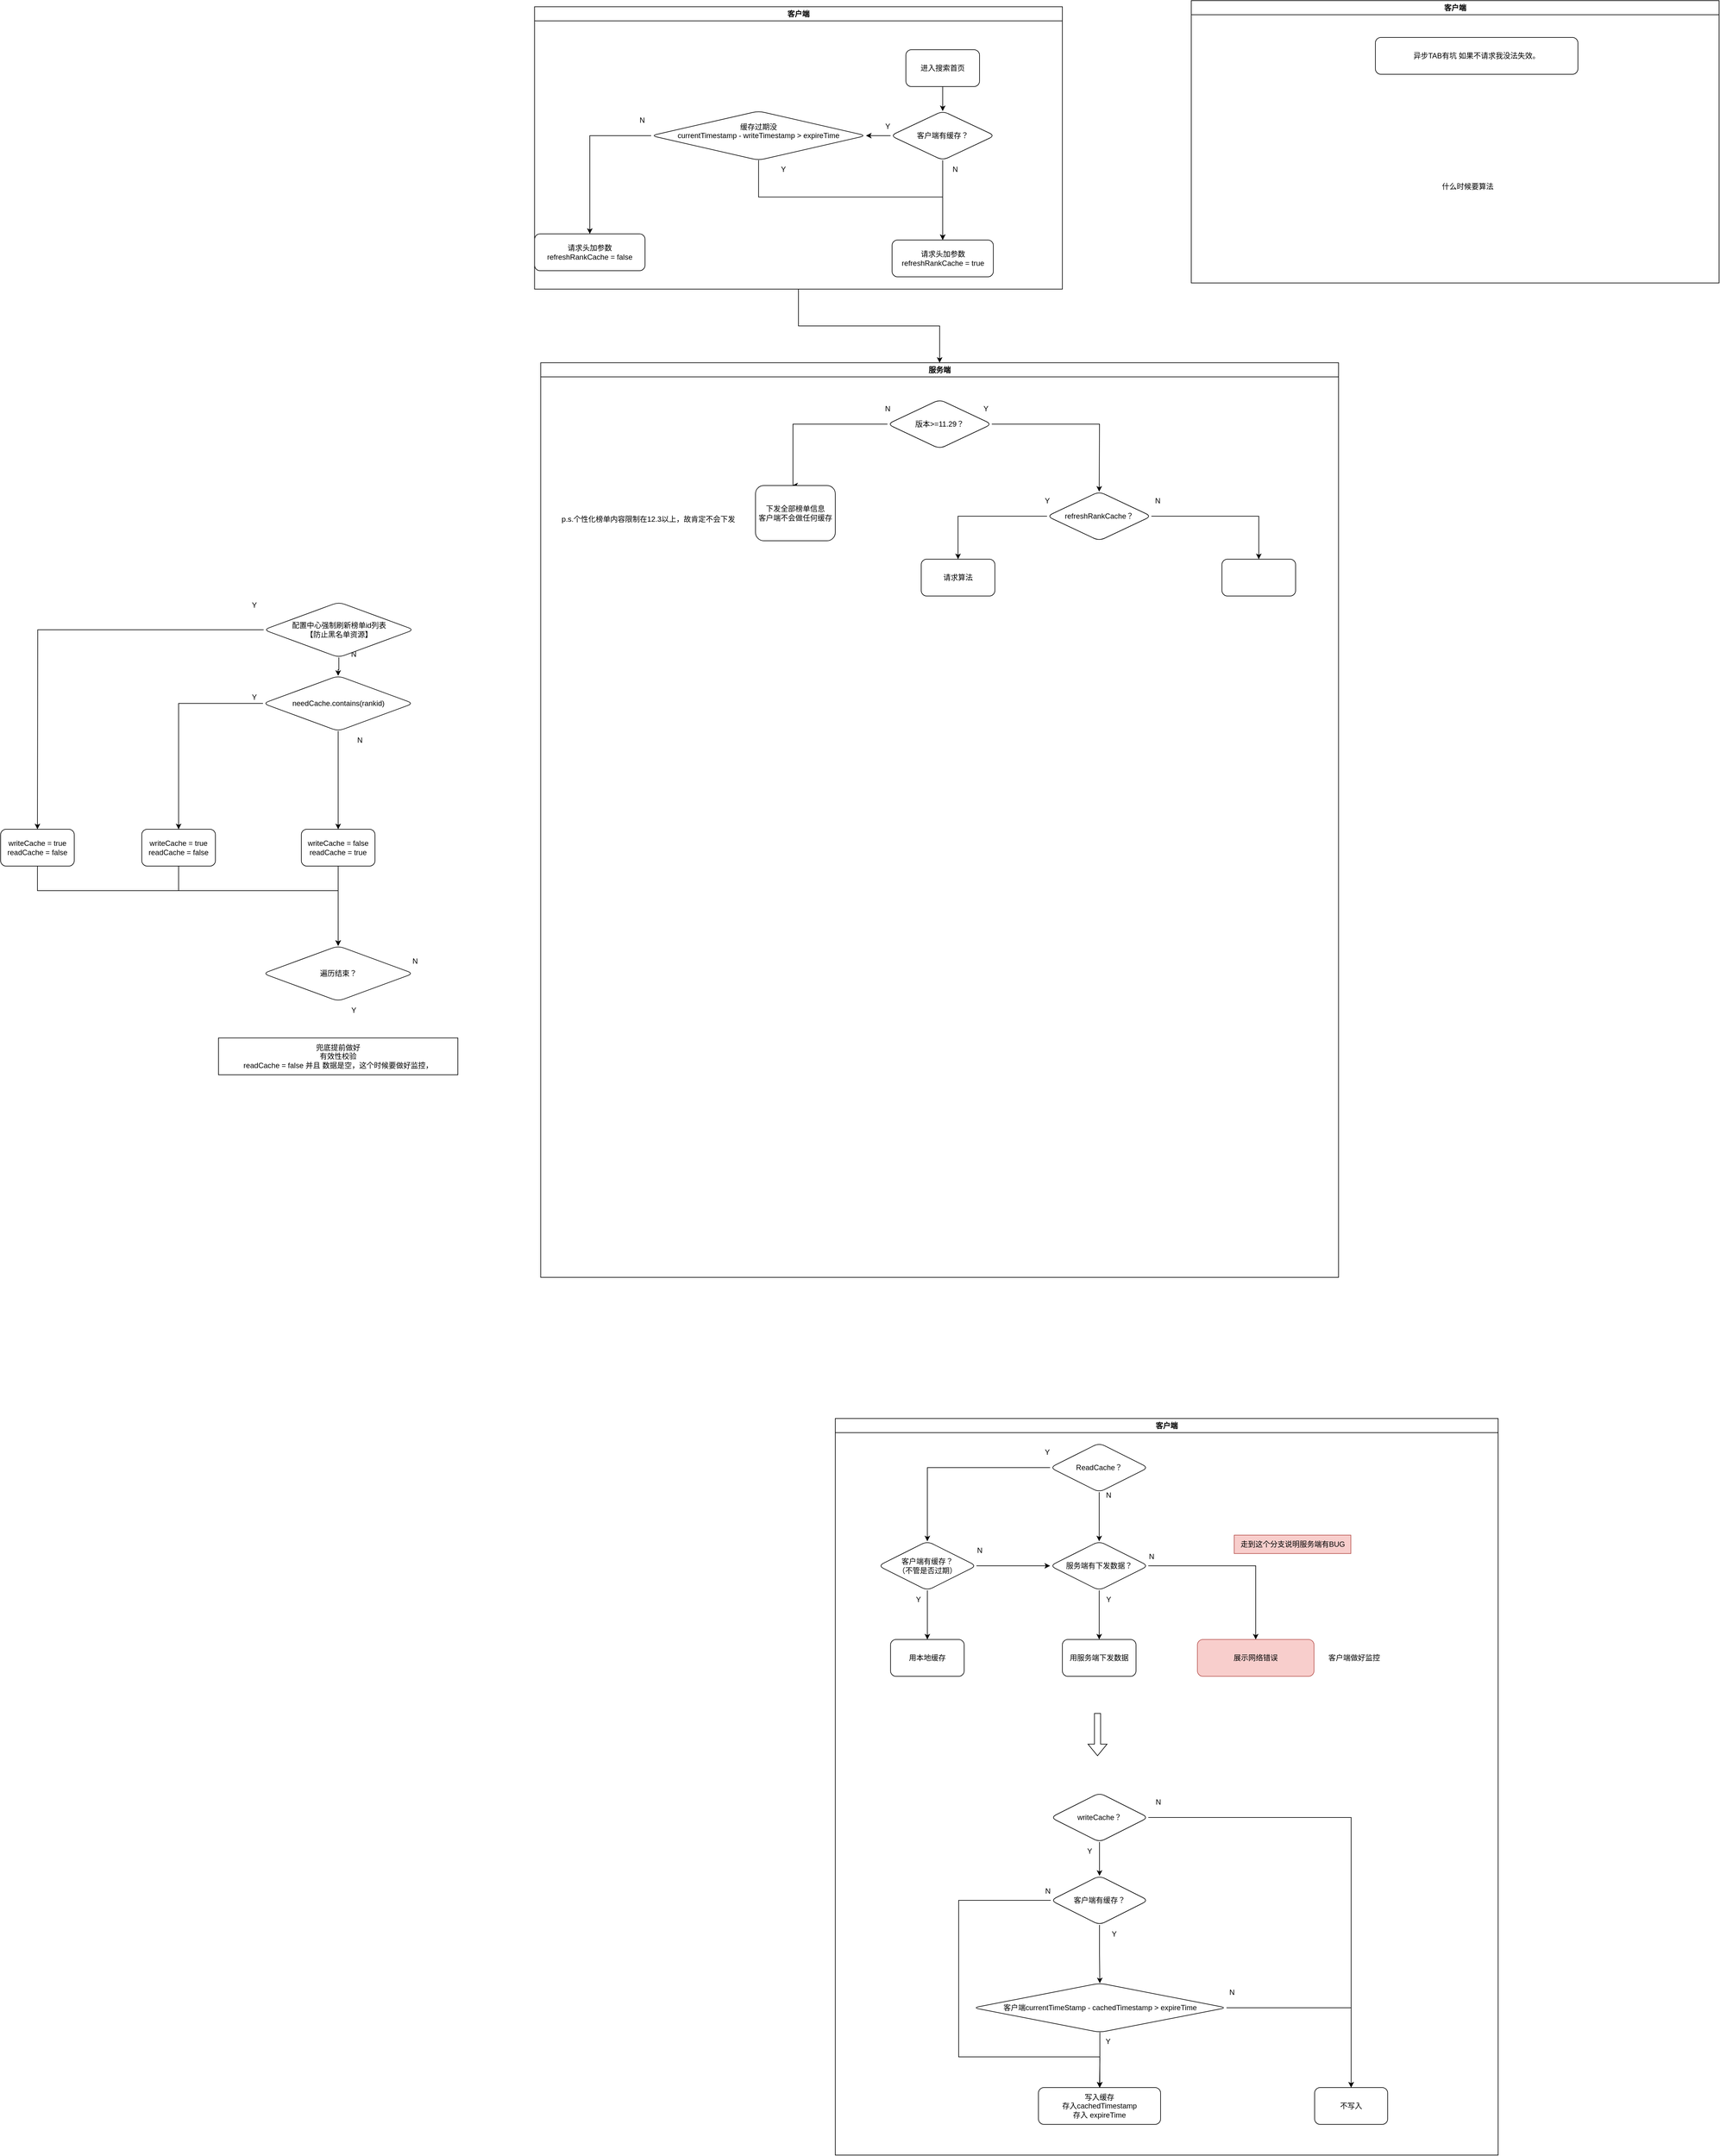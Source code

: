 <mxfile version="26.0.16">
  <diagram name="第 1 页" id="NQEf47WvhXZKwdAwDiqe">
    <mxGraphModel dx="2564" dy="1646" grid="1" gridSize="10" guides="1" tooltips="1" connect="1" arrows="1" fold="1" page="1" pageScale="1" pageWidth="827" pageHeight="1169" math="0" shadow="0">
      <root>
        <mxCell id="0" />
        <mxCell id="1" parent="0" />
        <mxCell id="9Gnq12phPFpCPruZLT1S-5" value="" style="edgeStyle=orthogonalEdgeStyle;rounded=0;orthogonalLoop=1;jettySize=auto;html=1;" edge="1" parent="1" source="9Gnq12phPFpCPruZLT1S-2" target="9Gnq12phPFpCPruZLT1S-4">
          <mxGeometry relative="1" as="geometry" />
        </mxCell>
        <mxCell id="9Gnq12phPFpCPruZLT1S-2" value="进入搜索首页" style="rounded=1;whiteSpace=wrap;html=1;" vertex="1" parent="1">
          <mxGeometry x="285" y="-70" width="120" height="60" as="geometry" />
        </mxCell>
        <mxCell id="9Gnq12phPFpCPruZLT1S-165" value="" style="edgeStyle=orthogonalEdgeStyle;rounded=0;orthogonalLoop=1;jettySize=auto;html=1;" edge="1" parent="1" source="9Gnq12phPFpCPruZLT1S-4" target="9Gnq12phPFpCPruZLT1S-164">
          <mxGeometry relative="1" as="geometry" />
        </mxCell>
        <mxCell id="9Gnq12phPFpCPruZLT1S-168" value="" style="edgeStyle=orthogonalEdgeStyle;rounded=0;orthogonalLoop=1;jettySize=auto;html=1;" edge="1" parent="1" source="9Gnq12phPFpCPruZLT1S-4" target="9Gnq12phPFpCPruZLT1S-167">
          <mxGeometry relative="1" as="geometry" />
        </mxCell>
        <mxCell id="9Gnq12phPFpCPruZLT1S-4" value="客户端有缓存？" style="rhombus;whiteSpace=wrap;html=1;rounded=1;" vertex="1" parent="1">
          <mxGeometry x="260" y="30" width="170" height="80" as="geometry" />
        </mxCell>
        <mxCell id="9Gnq12phPFpCPruZLT1S-25" style="edgeStyle=orthogonalEdgeStyle;rounded=0;orthogonalLoop=1;jettySize=auto;html=1;" edge="1" parent="1" source="9Gnq12phPFpCPruZLT1S-21">
          <mxGeometry relative="1" as="geometry">
            <mxPoint x="100" y="640" as="targetPoint" />
            <Array as="points">
              <mxPoint x="101" y="540" />
            </Array>
          </mxGeometry>
        </mxCell>
        <mxCell id="9Gnq12phPFpCPruZLT1S-26" style="edgeStyle=orthogonalEdgeStyle;rounded=0;orthogonalLoop=1;jettySize=auto;html=1;" edge="1" parent="1" source="9Gnq12phPFpCPruZLT1S-21">
          <mxGeometry relative="1" as="geometry">
            <mxPoint x="600" y="650" as="targetPoint" />
          </mxGeometry>
        </mxCell>
        <mxCell id="9Gnq12phPFpCPruZLT1S-21" value="版本&amp;gt;=11.29？" style="rhombus;whiteSpace=wrap;html=1;rounded=1;" vertex="1" parent="1">
          <mxGeometry x="255" y="500" width="170" height="80" as="geometry" />
        </mxCell>
        <mxCell id="9Gnq12phPFpCPruZLT1S-27" value="N" style="text;html=1;align=center;verticalAlign=middle;resizable=0;points=[];autosize=1;strokeColor=none;fillColor=none;" vertex="1" parent="1">
          <mxGeometry x="240" y="500" width="30" height="30" as="geometry" />
        </mxCell>
        <mxCell id="9Gnq12phPFpCPruZLT1S-28" value="Y" style="text;html=1;align=center;verticalAlign=middle;resizable=0;points=[];autosize=1;strokeColor=none;fillColor=none;" vertex="1" parent="1">
          <mxGeometry x="400" y="500" width="30" height="30" as="geometry" />
        </mxCell>
        <mxCell id="9Gnq12phPFpCPruZLT1S-29" value="下发全部榜单信息&lt;br&gt;客户端不会做任何缓存" style="whiteSpace=wrap;html=1;rounded=1;" vertex="1" parent="1">
          <mxGeometry x="40" y="640" width="130" height="90" as="geometry" />
        </mxCell>
        <mxCell id="9Gnq12phPFpCPruZLT1S-41" value="p.s.个性化榜单内容限制在12.3以上，故肯定不会下发" style="text;html=1;align=center;verticalAlign=middle;resizable=0;points=[];autosize=1;strokeColor=none;fillColor=none;" vertex="1" parent="1">
          <mxGeometry x="-290" y="680" width="310" height="30" as="geometry" />
        </mxCell>
        <mxCell id="9Gnq12phPFpCPruZLT1S-66" value="" style="edgeStyle=orthogonalEdgeStyle;rounded=0;orthogonalLoop=1;jettySize=auto;html=1;entryX=0.5;entryY=0;entryDx=0;entryDy=0;" edge="1" parent="1" source="9Gnq12phPFpCPruZLT1S-61" target="9Gnq12phPFpCPruZLT1S-103">
          <mxGeometry relative="1" as="geometry">
            <mxPoint x="600" y="2350" as="targetPoint" />
          </mxGeometry>
        </mxCell>
        <mxCell id="9Gnq12phPFpCPruZLT1S-104" style="edgeStyle=orthogonalEdgeStyle;rounded=0;orthogonalLoop=1;jettySize=auto;html=1;entryX=0.5;entryY=0;entryDx=0;entryDy=0;" edge="1" parent="1" source="9Gnq12phPFpCPruZLT1S-61" target="9Gnq12phPFpCPruZLT1S-94">
          <mxGeometry relative="1" as="geometry" />
        </mxCell>
        <mxCell id="9Gnq12phPFpCPruZLT1S-61" value="ReadCache？" style="rhombus;whiteSpace=wrap;html=1;rounded=1;" vertex="1" parent="1">
          <mxGeometry x="520" y="2200" width="160" height="80" as="geometry" />
        </mxCell>
        <mxCell id="9Gnq12phPFpCPruZLT1S-67" value="Y" style="text;html=1;align=center;verticalAlign=middle;resizable=0;points=[];autosize=1;strokeColor=none;fillColor=none;" vertex="1" parent="1">
          <mxGeometry x="500" y="2200" width="30" height="30" as="geometry" />
        </mxCell>
        <mxCell id="9Gnq12phPFpCPruZLT1S-68" value="N" style="text;html=1;align=center;verticalAlign=middle;resizable=0;points=[];autosize=1;strokeColor=none;fillColor=none;" vertex="1" parent="1">
          <mxGeometry x="600" y="2270" width="30" height="30" as="geometry" />
        </mxCell>
        <mxCell id="9Gnq12phPFpCPruZLT1S-96" style="edgeStyle=orthogonalEdgeStyle;rounded=0;orthogonalLoop=1;jettySize=auto;html=1;entryX=0;entryY=0.5;entryDx=0;entryDy=0;" edge="1" parent="1" source="9Gnq12phPFpCPruZLT1S-94" target="9Gnq12phPFpCPruZLT1S-103">
          <mxGeometry relative="1" as="geometry">
            <mxPoint x="540" y="2380" as="targetPoint" />
            <Array as="points" />
          </mxGeometry>
        </mxCell>
        <mxCell id="9Gnq12phPFpCPruZLT1S-100" style="edgeStyle=orthogonalEdgeStyle;rounded=0;orthogonalLoop=1;jettySize=auto;html=1;entryX=0.5;entryY=0;entryDx=0;entryDy=0;" edge="1" parent="1" source="9Gnq12phPFpCPruZLT1S-94" target="9Gnq12phPFpCPruZLT1S-97">
          <mxGeometry relative="1" as="geometry" />
        </mxCell>
        <mxCell id="9Gnq12phPFpCPruZLT1S-94" value="客户端有缓存？&lt;br&gt;（不管是否过期）" style="rhombus;whiteSpace=wrap;html=1;rounded=1;" vertex="1" parent="1">
          <mxGeometry x="240" y="2360" width="160" height="80" as="geometry" />
        </mxCell>
        <mxCell id="9Gnq12phPFpCPruZLT1S-97" value="用本地缓存" style="whiteSpace=wrap;html=1;rounded=1;" vertex="1" parent="1">
          <mxGeometry x="260" y="2520" width="120" height="60" as="geometry" />
        </mxCell>
        <mxCell id="9Gnq12phPFpCPruZLT1S-101" value="Y" style="text;html=1;align=center;verticalAlign=middle;resizable=0;points=[];autosize=1;strokeColor=none;fillColor=none;" vertex="1" parent="1">
          <mxGeometry x="290" y="2440" width="30" height="30" as="geometry" />
        </mxCell>
        <mxCell id="9Gnq12phPFpCPruZLT1S-102" value="N" style="text;html=1;align=center;verticalAlign=middle;resizable=0;points=[];autosize=1;strokeColor=none;fillColor=none;" vertex="1" parent="1">
          <mxGeometry x="390" y="2360" width="30" height="30" as="geometry" />
        </mxCell>
        <mxCell id="9Gnq12phPFpCPruZLT1S-106" value="" style="edgeStyle=orthogonalEdgeStyle;rounded=0;orthogonalLoop=1;jettySize=auto;html=1;" edge="1" parent="1" source="9Gnq12phPFpCPruZLT1S-103" target="9Gnq12phPFpCPruZLT1S-105">
          <mxGeometry relative="1" as="geometry" />
        </mxCell>
        <mxCell id="9Gnq12phPFpCPruZLT1S-107" style="edgeStyle=orthogonalEdgeStyle;rounded=0;orthogonalLoop=1;jettySize=auto;html=1;entryX=0.5;entryY=0;entryDx=0;entryDy=0;" edge="1" parent="1" source="9Gnq12phPFpCPruZLT1S-103" target="9Gnq12phPFpCPruZLT1S-109">
          <mxGeometry relative="1" as="geometry">
            <mxPoint x="840" y="2510" as="targetPoint" />
          </mxGeometry>
        </mxCell>
        <mxCell id="9Gnq12phPFpCPruZLT1S-103" value="服务端有下发数据？" style="rhombus;whiteSpace=wrap;html=1;rounded=1;" vertex="1" parent="1">
          <mxGeometry x="520" y="2360" width="160" height="80" as="geometry" />
        </mxCell>
        <mxCell id="9Gnq12phPFpCPruZLT1S-105" value="用服务端下发数据" style="whiteSpace=wrap;html=1;rounded=1;" vertex="1" parent="1">
          <mxGeometry x="540" y="2520" width="120" height="60" as="geometry" />
        </mxCell>
        <mxCell id="9Gnq12phPFpCPruZLT1S-109" value="展示网络错误" style="whiteSpace=wrap;html=1;rounded=1;fillColor=#f8cecc;strokeColor=#b85450;" vertex="1" parent="1">
          <mxGeometry x="760" y="2520" width="190" height="60" as="geometry" />
        </mxCell>
        <mxCell id="9Gnq12phPFpCPruZLT1S-110" value="N" style="text;html=1;align=center;verticalAlign=middle;resizable=0;points=[];autosize=1;strokeColor=none;fillColor=none;" vertex="1" parent="1">
          <mxGeometry x="670" y="2370" width="30" height="30" as="geometry" />
        </mxCell>
        <mxCell id="9Gnq12phPFpCPruZLT1S-113" value="Y" style="text;html=1;align=center;verticalAlign=middle;resizable=0;points=[];autosize=1;strokeColor=none;fillColor=none;" vertex="1" parent="1">
          <mxGeometry x="600" y="2440" width="30" height="30" as="geometry" />
        </mxCell>
        <mxCell id="9Gnq12phPFpCPruZLT1S-129" value="客户端做好监控" style="text;html=1;align=center;verticalAlign=middle;resizable=0;points=[];autosize=1;strokeColor=none;fillColor=none;" vertex="1" parent="1">
          <mxGeometry x="960" y="2535" width="110" height="30" as="geometry" />
        </mxCell>
        <mxCell id="9Gnq12phPFpCPruZLT1S-150" value="客户端" style="swimlane;whiteSpace=wrap;html=1;" vertex="1" parent="1">
          <mxGeometry x="170" y="2160" width="1080" height="1200" as="geometry" />
        </mxCell>
        <mxCell id="9Gnq12phPFpCPruZLT1S-117" style="edgeStyle=orthogonalEdgeStyle;rounded=0;orthogonalLoop=1;jettySize=auto;html=1;entryX=0.5;entryY=0;entryDx=0;entryDy=0;" edge="1" parent="9Gnq12phPFpCPruZLT1S-150" source="9Gnq12phPFpCPruZLT1S-71" target="9Gnq12phPFpCPruZLT1S-115">
          <mxGeometry relative="1" as="geometry" />
        </mxCell>
        <mxCell id="9Gnq12phPFpCPruZLT1S-137" style="edgeStyle=orthogonalEdgeStyle;rounded=0;orthogonalLoop=1;jettySize=auto;html=1;entryX=0.5;entryY=0;entryDx=0;entryDy=0;" edge="1" parent="9Gnq12phPFpCPruZLT1S-150" source="9Gnq12phPFpCPruZLT1S-71" target="9Gnq12phPFpCPruZLT1S-134">
          <mxGeometry relative="1" as="geometry" />
        </mxCell>
        <mxCell id="9Gnq12phPFpCPruZLT1S-71" value="writeCache？" style="rhombus;whiteSpace=wrap;html=1;rounded=1;" vertex="1" parent="9Gnq12phPFpCPruZLT1S-150">
          <mxGeometry x="351.01" y="610" width="159" height="80" as="geometry" />
        </mxCell>
        <mxCell id="9Gnq12phPFpCPruZLT1S-74" value="Y" style="text;html=1;align=center;verticalAlign=middle;resizable=0;points=[];autosize=1;strokeColor=none;fillColor=none;" vertex="1" parent="9Gnq12phPFpCPruZLT1S-150">
          <mxGeometry x="398.51" y="690" width="30" height="30" as="geometry" />
        </mxCell>
        <mxCell id="9Gnq12phPFpCPruZLT1S-75" value="N" style="text;html=1;align=center;verticalAlign=middle;resizable=0;points=[];autosize=1;strokeColor=none;fillColor=none;" vertex="1" parent="9Gnq12phPFpCPruZLT1S-150">
          <mxGeometry x="511.01" y="610" width="30" height="30" as="geometry" />
        </mxCell>
        <mxCell id="9Gnq12phPFpCPruZLT1S-136" style="edgeStyle=orthogonalEdgeStyle;rounded=0;orthogonalLoop=1;jettySize=auto;html=1;" edge="1" parent="9Gnq12phPFpCPruZLT1S-150" source="9Gnq12phPFpCPruZLT1S-115">
          <mxGeometry relative="1" as="geometry">
            <mxPoint x="431.01" y="1090" as="targetPoint" />
            <Array as="points">
              <mxPoint x="201.01" y="785" />
              <mxPoint x="201.01" y="1040" />
              <mxPoint x="431.01" y="1040" />
            </Array>
          </mxGeometry>
        </mxCell>
        <mxCell id="9Gnq12phPFpCPruZLT1S-147" style="edgeStyle=orthogonalEdgeStyle;rounded=0;orthogonalLoop=1;jettySize=auto;html=1;entryX=0.5;entryY=0;entryDx=0;entryDy=0;" edge="1" parent="9Gnq12phPFpCPruZLT1S-150" source="9Gnq12phPFpCPruZLT1S-115" target="9Gnq12phPFpCPruZLT1S-130">
          <mxGeometry relative="1" as="geometry" />
        </mxCell>
        <mxCell id="9Gnq12phPFpCPruZLT1S-115" value="客户端有缓存？" style="rhombus;whiteSpace=wrap;html=1;rounded=1;" vertex="1" parent="9Gnq12phPFpCPruZLT1S-150">
          <mxGeometry x="351.01" y="745" width="159" height="80" as="geometry" />
        </mxCell>
        <mxCell id="9Gnq12phPFpCPruZLT1S-123" value="N" style="text;html=1;align=center;verticalAlign=middle;resizable=0;points=[];autosize=1;strokeColor=none;fillColor=none;" vertex="1" parent="9Gnq12phPFpCPruZLT1S-150">
          <mxGeometry x="331.01" y="755" width="30" height="30" as="geometry" />
        </mxCell>
        <mxCell id="9Gnq12phPFpCPruZLT1S-126" value="Y" style="text;html=1;align=center;verticalAlign=middle;resizable=0;points=[];autosize=1;strokeColor=none;fillColor=none;" vertex="1" parent="9Gnq12phPFpCPruZLT1S-150">
          <mxGeometry x="438.51" y="825" width="30" height="30" as="geometry" />
        </mxCell>
        <mxCell id="9Gnq12phPFpCPruZLT1S-132" value="" style="edgeStyle=orthogonalEdgeStyle;rounded=0;orthogonalLoop=1;jettySize=auto;html=1;" edge="1" parent="9Gnq12phPFpCPruZLT1S-150" source="9Gnq12phPFpCPruZLT1S-130" target="9Gnq12phPFpCPruZLT1S-131">
          <mxGeometry relative="1" as="geometry" />
        </mxCell>
        <mxCell id="9Gnq12phPFpCPruZLT1S-135" value="" style="edgeStyle=orthogonalEdgeStyle;rounded=0;orthogonalLoop=1;jettySize=auto;html=1;" edge="1" parent="9Gnq12phPFpCPruZLT1S-150" source="9Gnq12phPFpCPruZLT1S-130" target="9Gnq12phPFpCPruZLT1S-134">
          <mxGeometry relative="1" as="geometry" />
        </mxCell>
        <mxCell id="9Gnq12phPFpCPruZLT1S-130" value="客户端currentTimeStamp - cachedTimestamp &amp;gt; expireTime" style="rhombus;whiteSpace=wrap;html=1;rounded=1;" vertex="1" parent="9Gnq12phPFpCPruZLT1S-150">
          <mxGeometry x="224.67" y="920" width="412.75" height="80" as="geometry" />
        </mxCell>
        <mxCell id="9Gnq12phPFpCPruZLT1S-131" value="写入缓存&lt;br&gt;存入cachedTimestamp&lt;br&gt;存入 expireTime" style="whiteSpace=wrap;html=1;rounded=1;" vertex="1" parent="9Gnq12phPFpCPruZLT1S-150">
          <mxGeometry x="331" y="1090" width="199.01" height="60" as="geometry" />
        </mxCell>
        <mxCell id="9Gnq12phPFpCPruZLT1S-134" value="不写入" style="whiteSpace=wrap;html=1;rounded=1;" vertex="1" parent="9Gnq12phPFpCPruZLT1S-150">
          <mxGeometry x="781.005" y="1090" width="119" height="60" as="geometry" />
        </mxCell>
        <mxCell id="9Gnq12phPFpCPruZLT1S-140" value="Y" style="text;html=1;align=center;verticalAlign=middle;resizable=0;points=[];autosize=1;strokeColor=none;fillColor=none;" vertex="1" parent="9Gnq12phPFpCPruZLT1S-150">
          <mxGeometry x="428.51" y="1000" width="30" height="30" as="geometry" />
        </mxCell>
        <mxCell id="9Gnq12phPFpCPruZLT1S-141" value="N" style="text;html=1;align=center;verticalAlign=middle;resizable=0;points=[];autosize=1;strokeColor=none;fillColor=none;" vertex="1" parent="9Gnq12phPFpCPruZLT1S-150">
          <mxGeometry x="631.01" y="920" width="30" height="30" as="geometry" />
        </mxCell>
        <mxCell id="9Gnq12phPFpCPruZLT1S-152" value="" style="shape=flexArrow;endArrow=classic;html=1;rounded=0;" edge="1" parent="9Gnq12phPFpCPruZLT1S-150">
          <mxGeometry width="50" height="50" relative="1" as="geometry">
            <mxPoint x="427.26" y="480" as="sourcePoint" />
            <mxPoint x="427.26" y="550" as="targetPoint" />
          </mxGeometry>
        </mxCell>
        <mxCell id="9Gnq12phPFpCPruZLT1S-112" value="走到这个分支说明服务端有BUG" style="text;html=1;align=center;verticalAlign=middle;resizable=0;points=[];autosize=1;strokeColor=#b85450;fillColor=#f8cecc;" vertex="1" parent="9Gnq12phPFpCPruZLT1S-150">
          <mxGeometry x="650" y="190" width="190" height="30" as="geometry" />
        </mxCell>
        <mxCell id="9Gnq12phPFpCPruZLT1S-166" value="Y" style="text;html=1;align=center;verticalAlign=middle;resizable=0;points=[];autosize=1;strokeColor=none;fillColor=none;" vertex="1" parent="1">
          <mxGeometry x="240" y="40" width="30" height="30" as="geometry" />
        </mxCell>
        <mxCell id="9Gnq12phPFpCPruZLT1S-178" value="" style="edgeStyle=orthogonalEdgeStyle;rounded=0;orthogonalLoop=1;jettySize=auto;html=1;" edge="1" parent="1" source="9Gnq12phPFpCPruZLT1S-167" target="9Gnq12phPFpCPruZLT1S-177">
          <mxGeometry relative="1" as="geometry" />
        </mxCell>
        <mxCell id="9Gnq12phPFpCPruZLT1S-182" style="edgeStyle=orthogonalEdgeStyle;rounded=0;orthogonalLoop=1;jettySize=auto;html=1;entryX=0.5;entryY=0;entryDx=0;entryDy=0;" edge="1" parent="1" source="9Gnq12phPFpCPruZLT1S-167" target="9Gnq12phPFpCPruZLT1S-164">
          <mxGeometry relative="1" as="geometry">
            <Array as="points">
              <mxPoint x="45" y="170" />
              <mxPoint x="345" y="170" />
            </Array>
          </mxGeometry>
        </mxCell>
        <mxCell id="9Gnq12phPFpCPruZLT1S-167" value="缓存过期没&lt;br&gt;currentTimestamp - writeTimestamp &amp;gt; expireTime&lt;div&gt;&lt;br&gt;&lt;/div&gt;" style="rhombus;whiteSpace=wrap;html=1;rounded=1;" vertex="1" parent="1">
          <mxGeometry x="-130" y="30" width="350" height="80" as="geometry" />
        </mxCell>
        <mxCell id="9Gnq12phPFpCPruZLT1S-173" value="异步TAB有坑 如果不请求我没法失效。" style="rounded=1;whiteSpace=wrap;html=1;" vertex="1" parent="1">
          <mxGeometry x="1050" y="-90" width="330" height="60" as="geometry" />
        </mxCell>
        <mxCell id="9Gnq12phPFpCPruZLT1S-179" value="N" style="text;html=1;align=center;verticalAlign=middle;resizable=0;points=[];autosize=1;strokeColor=none;fillColor=none;" vertex="1" parent="1">
          <mxGeometry x="350" y="110" width="30" height="30" as="geometry" />
        </mxCell>
        <mxCell id="9Gnq12phPFpCPruZLT1S-183" value="Y" style="text;html=1;align=center;verticalAlign=middle;resizable=0;points=[];autosize=1;strokeColor=none;fillColor=none;" vertex="1" parent="1">
          <mxGeometry x="70" y="110" width="30" height="30" as="geometry" />
        </mxCell>
        <mxCell id="9Gnq12phPFpCPruZLT1S-184" value="N" style="text;html=1;align=center;verticalAlign=middle;resizable=0;points=[];autosize=1;strokeColor=none;fillColor=none;" vertex="1" parent="1">
          <mxGeometry x="-160" y="30" width="30" height="30" as="geometry" />
        </mxCell>
        <mxCell id="9Gnq12phPFpCPruZLT1S-185" value="什么时候要算法" style="text;html=1;align=center;verticalAlign=middle;resizable=0;points=[];autosize=1;strokeColor=none;fillColor=none;" vertex="1" parent="1">
          <mxGeometry x="1145" y="138" width="110" height="30" as="geometry" />
        </mxCell>
        <mxCell id="9Gnq12phPFpCPruZLT1S-206" value="客户端" style="swimlane;whiteSpace=wrap;html=1;" vertex="1" parent="1">
          <mxGeometry x="-320" y="-140" width="860" height="460" as="geometry" />
        </mxCell>
        <mxCell id="9Gnq12phPFpCPruZLT1S-177" value="请求头加参数&lt;br&gt;refreshRankCache = false" style="whiteSpace=wrap;html=1;rounded=1;" vertex="1" parent="9Gnq12phPFpCPruZLT1S-206">
          <mxGeometry y="370" width="180" height="60" as="geometry" />
        </mxCell>
        <mxCell id="9Gnq12phPFpCPruZLT1S-164" value="请求头加参数&lt;br&gt;refreshRankCache&amp;nbsp;= true" style="whiteSpace=wrap;html=1;rounded=1;" vertex="1" parent="9Gnq12phPFpCPruZLT1S-206">
          <mxGeometry x="582.5" y="380" width="165" height="60" as="geometry" />
        </mxCell>
        <mxCell id="9Gnq12phPFpCPruZLT1S-207" value="服务端" style="swimlane;whiteSpace=wrap;html=1;" vertex="1" parent="1">
          <mxGeometry x="-310" y="440" width="1300" height="1490" as="geometry" />
        </mxCell>
        <mxCell id="9Gnq12phPFpCPruZLT1S-215" value="" style="edgeStyle=orthogonalEdgeStyle;rounded=0;orthogonalLoop=1;jettySize=auto;html=1;" edge="1" parent="9Gnq12phPFpCPruZLT1S-207" source="9Gnq12phPFpCPruZLT1S-211" target="9Gnq12phPFpCPruZLT1S-214">
          <mxGeometry relative="1" as="geometry" />
        </mxCell>
        <mxCell id="9Gnq12phPFpCPruZLT1S-217" value="" style="edgeStyle=orthogonalEdgeStyle;rounded=0;orthogonalLoop=1;jettySize=auto;html=1;" edge="1" parent="9Gnq12phPFpCPruZLT1S-207" source="9Gnq12phPFpCPruZLT1S-211" target="9Gnq12phPFpCPruZLT1S-216">
          <mxGeometry relative="1" as="geometry" />
        </mxCell>
        <mxCell id="9Gnq12phPFpCPruZLT1S-211" value="refreshRankCache？" style="rhombus;whiteSpace=wrap;html=1;rounded=1;" vertex="1" parent="9Gnq12phPFpCPruZLT1S-207">
          <mxGeometry x="825" y="210" width="170" height="80" as="geometry" />
        </mxCell>
        <mxCell id="9Gnq12phPFpCPruZLT1S-214" value="请求算法" style="whiteSpace=wrap;html=1;rounded=1;" vertex="1" parent="9Gnq12phPFpCPruZLT1S-207">
          <mxGeometry x="620" y="320" width="120" height="60" as="geometry" />
        </mxCell>
        <mxCell id="9Gnq12phPFpCPruZLT1S-216" value="" style="whiteSpace=wrap;html=1;rounded=1;" vertex="1" parent="9Gnq12phPFpCPruZLT1S-207">
          <mxGeometry x="1110" y="320" width="120" height="60" as="geometry" />
        </mxCell>
        <mxCell id="9Gnq12phPFpCPruZLT1S-218" value="Y" style="text;html=1;align=center;verticalAlign=middle;resizable=0;points=[];autosize=1;strokeColor=none;fillColor=none;" vertex="1" parent="9Gnq12phPFpCPruZLT1S-207">
          <mxGeometry x="810" y="210" width="30" height="30" as="geometry" />
        </mxCell>
        <mxCell id="9Gnq12phPFpCPruZLT1S-219" value="N" style="text;html=1;align=center;verticalAlign=middle;resizable=0;points=[];autosize=1;strokeColor=none;fillColor=none;" vertex="1" parent="9Gnq12phPFpCPruZLT1S-207">
          <mxGeometry x="990" y="210" width="30" height="30" as="geometry" />
        </mxCell>
        <mxCell id="9Gnq12phPFpCPruZLT1S-208" value="客户端" style="swimlane;whiteSpace=wrap;html=1;" vertex="1" parent="1">
          <mxGeometry x="750" y="-150" width="860" height="460" as="geometry" />
        </mxCell>
        <mxCell id="9Gnq12phPFpCPruZLT1S-210" style="edgeStyle=orthogonalEdgeStyle;rounded=0;orthogonalLoop=1;jettySize=auto;html=1;entryX=0.5;entryY=0;entryDx=0;entryDy=0;" edge="1" parent="1" source="9Gnq12phPFpCPruZLT1S-206" target="9Gnq12phPFpCPruZLT1S-207">
          <mxGeometry relative="1" as="geometry" />
        </mxCell>
        <mxCell id="9Gnq12phPFpCPruZLT1S-158" value="兜底提前做好&lt;br&gt;有效性校验&lt;br&gt;readCache = false 并且 数据是空，这个时候要做好监控，" style="whiteSpace=wrap;html=1;" vertex="1" parent="1">
          <mxGeometry x="-835" y="1540" width="390" height="60" as="geometry" />
        </mxCell>
        <mxCell id="9Gnq12phPFpCPruZLT1S-40" value="" style="edgeStyle=orthogonalEdgeStyle;rounded=0;orthogonalLoop=1;jettySize=auto;html=1;" edge="1" parent="1" source="9Gnq12phPFpCPruZLT1S-32" target="9Gnq12phPFpCPruZLT1S-39">
          <mxGeometry relative="1" as="geometry" />
        </mxCell>
        <mxCell id="9Gnq12phPFpCPruZLT1S-53" value="" style="edgeStyle=orthogonalEdgeStyle;rounded=0;orthogonalLoop=1;jettySize=auto;html=1;" edge="1" parent="1" source="9Gnq12phPFpCPruZLT1S-32" target="9Gnq12phPFpCPruZLT1S-52">
          <mxGeometry relative="1" as="geometry" />
        </mxCell>
        <mxCell id="9Gnq12phPFpCPruZLT1S-32" value="needCache.contains(rankid)" style="rhombus;whiteSpace=wrap;html=1;rounded=1;" vertex="1" parent="1">
          <mxGeometry x="-762.5" y="950" width="245" height="90" as="geometry" />
        </mxCell>
        <mxCell id="9Gnq12phPFpCPruZLT1S-38" style="edgeStyle=orthogonalEdgeStyle;rounded=0;orthogonalLoop=1;jettySize=auto;html=1;entryX=0.5;entryY=0;entryDx=0;entryDy=0;" edge="1" parent="1" source="9Gnq12phPFpCPruZLT1S-33" target="9Gnq12phPFpCPruZLT1S-32">
          <mxGeometry relative="1" as="geometry" />
        </mxCell>
        <mxCell id="9Gnq12phPFpCPruZLT1S-88" style="edgeStyle=orthogonalEdgeStyle;rounded=0;orthogonalLoop=1;jettySize=auto;html=1;" edge="1" parent="1" source="9Gnq12phPFpCPruZLT1S-33">
          <mxGeometry relative="1" as="geometry">
            <mxPoint x="-1130" y="1200" as="targetPoint" />
          </mxGeometry>
        </mxCell>
        <mxCell id="9Gnq12phPFpCPruZLT1S-36" value="Y" style="text;html=1;align=center;verticalAlign=middle;resizable=0;points=[];autosize=1;strokeColor=none;fillColor=none;" vertex="1" parent="1">
          <mxGeometry x="-792.5" y="820" width="30" height="30" as="geometry" />
        </mxCell>
        <mxCell id="9Gnq12phPFpCPruZLT1S-37" value="N" style="text;html=1;align=center;verticalAlign=middle;resizable=0;points=[];autosize=1;strokeColor=none;fillColor=none;" vertex="1" parent="1">
          <mxGeometry x="-630" y="900" width="30" height="30" as="geometry" />
        </mxCell>
        <mxCell id="9Gnq12phPFpCPruZLT1S-56" style="edgeStyle=orthogonalEdgeStyle;rounded=0;orthogonalLoop=1;jettySize=auto;html=1;entryX=0.5;entryY=0;entryDx=0;entryDy=0;" edge="1" parent="1" source="9Gnq12phPFpCPruZLT1S-39" target="9Gnq12phPFpCPruZLT1S-42">
          <mxGeometry relative="1" as="geometry">
            <Array as="points">
              <mxPoint x="-900" y="1300" />
              <mxPoint x="-640" y="1300" />
            </Array>
          </mxGeometry>
        </mxCell>
        <mxCell id="9Gnq12phPFpCPruZLT1S-39" value="writeCache = true&lt;br&gt;readCache = false" style="whiteSpace=wrap;html=1;rounded=1;" vertex="1" parent="1">
          <mxGeometry x="-960" y="1200" width="120" height="60" as="geometry" />
        </mxCell>
        <mxCell id="9Gnq12phPFpCPruZLT1S-42" value="遍历结束？" style="rhombus;whiteSpace=wrap;html=1;rounded=1;" vertex="1" parent="1">
          <mxGeometry x="-762.5" y="1390" width="245" height="90" as="geometry" />
        </mxCell>
        <mxCell id="9Gnq12phPFpCPruZLT1S-50" value="N" style="text;html=1;align=center;verticalAlign=middle;resizable=0;points=[];autosize=1;strokeColor=none;fillColor=none;" vertex="1" parent="1">
          <mxGeometry x="-530" y="1400" width="30" height="30" as="geometry" />
        </mxCell>
        <mxCell id="9Gnq12phPFpCPruZLT1S-51" value="Y" style="text;html=1;align=center;verticalAlign=middle;resizable=0;points=[];autosize=1;strokeColor=none;fillColor=none;" vertex="1" parent="1">
          <mxGeometry x="-630" y="1480" width="30" height="30" as="geometry" />
        </mxCell>
        <mxCell id="9Gnq12phPFpCPruZLT1S-57" style="edgeStyle=orthogonalEdgeStyle;rounded=0;orthogonalLoop=1;jettySize=auto;html=1;entryX=0.5;entryY=0;entryDx=0;entryDy=0;" edge="1" parent="1" source="9Gnq12phPFpCPruZLT1S-52" target="9Gnq12phPFpCPruZLT1S-42">
          <mxGeometry relative="1" as="geometry" />
        </mxCell>
        <mxCell id="9Gnq12phPFpCPruZLT1S-52" value="writeCache = false&lt;br&gt;readCache = true" style="whiteSpace=wrap;html=1;rounded=1;" vertex="1" parent="1">
          <mxGeometry x="-700" y="1200" width="120" height="60" as="geometry" />
        </mxCell>
        <mxCell id="9Gnq12phPFpCPruZLT1S-54" value="N" style="text;html=1;align=center;verticalAlign=middle;resizable=0;points=[];autosize=1;strokeColor=none;fillColor=none;" vertex="1" parent="1">
          <mxGeometry x="-620" y="1040" width="30" height="30" as="geometry" />
        </mxCell>
        <mxCell id="9Gnq12phPFpCPruZLT1S-55" value="Y" style="text;html=1;align=center;verticalAlign=middle;resizable=0;points=[];autosize=1;strokeColor=none;fillColor=none;" vertex="1" parent="1">
          <mxGeometry x="-792.5" y="970" width="30" height="30" as="geometry" />
        </mxCell>
        <mxCell id="9Gnq12phPFpCPruZLT1S-90" style="edgeStyle=orthogonalEdgeStyle;rounded=0;orthogonalLoop=1;jettySize=auto;html=1;entryX=0.5;entryY=0;entryDx=0;entryDy=0;" edge="1" parent="1" source="9Gnq12phPFpCPruZLT1S-89" target="9Gnq12phPFpCPruZLT1S-42">
          <mxGeometry relative="1" as="geometry">
            <Array as="points">
              <mxPoint x="-1130" y="1300" />
              <mxPoint x="-640" y="1300" />
            </Array>
          </mxGeometry>
        </mxCell>
        <mxCell id="9Gnq12phPFpCPruZLT1S-89" value="writeCache = true&lt;br&gt;readCache = false" style="whiteSpace=wrap;html=1;rounded=1;" vertex="1" parent="1">
          <mxGeometry x="-1190" y="1200" width="120" height="60" as="geometry" />
        </mxCell>
        <mxCell id="9Gnq12phPFpCPruZLT1S-33" value="配置中心强制刷新榜单id列表&lt;br&gt;【防止黑名单资源】" style="rhombus;whiteSpace=wrap;html=1;rounded=1;" vertex="1" parent="1">
          <mxGeometry x="-761.45" y="830" width="245" height="90" as="geometry" />
        </mxCell>
      </root>
    </mxGraphModel>
  </diagram>
</mxfile>
